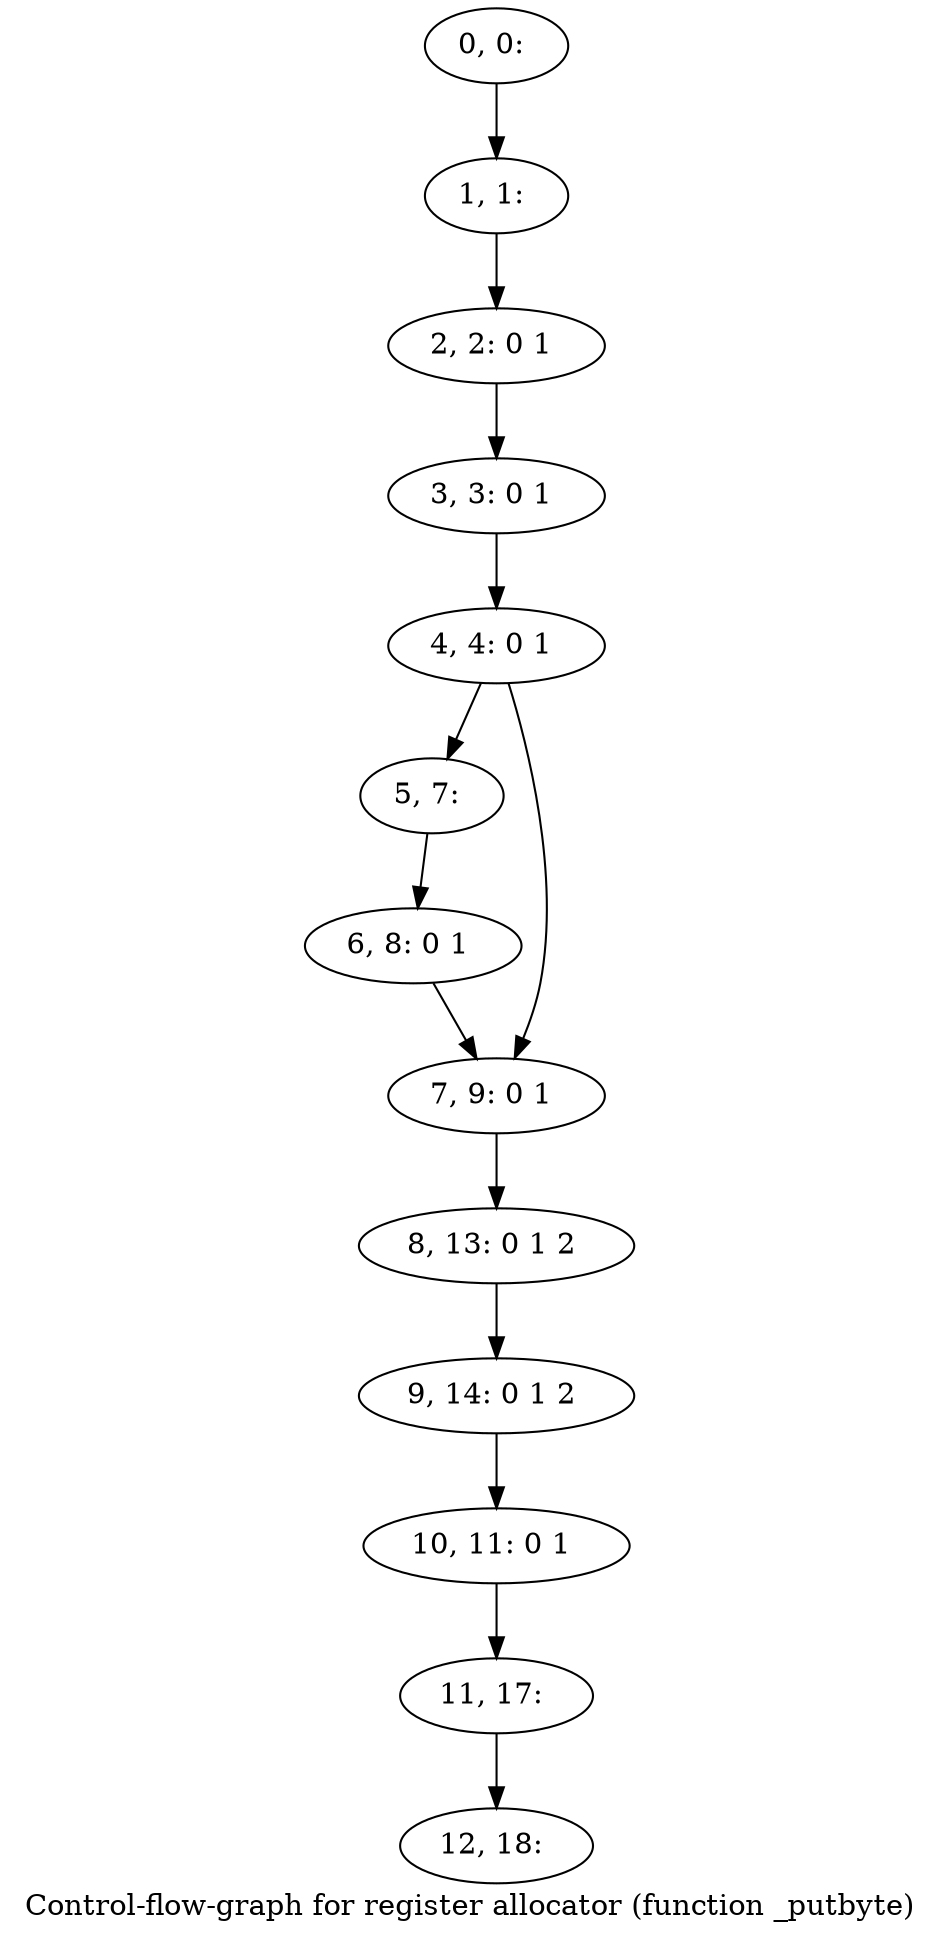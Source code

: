 digraph G {
graph [label="Control-flow-graph for register allocator (function _putbyte)"]
0[label="0, 0: "];
1[label="1, 1: "];
2[label="2, 2: 0 1 "];
3[label="3, 3: 0 1 "];
4[label="4, 4: 0 1 "];
5[label="5, 7: "];
6[label="6, 8: 0 1 "];
7[label="7, 9: 0 1 "];
8[label="8, 13: 0 1 2 "];
9[label="9, 14: 0 1 2 "];
10[label="10, 11: 0 1 "];
11[label="11, 17: "];
12[label="12, 18: "];
0->1 ;
1->2 ;
2->3 ;
3->4 ;
4->5 ;
4->7 ;
5->6 ;
6->7 ;
7->8 ;
8->9 ;
9->10 ;
10->11 ;
11->12 ;
}
